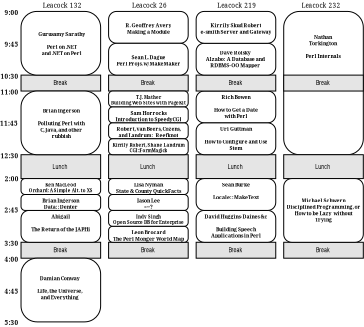 <?xml version="1.0"?>
<diagram xmlns:dia="http://www.lysator.liu.se/~alla/dia/">
  <diagramdata>
    <attribute name="background">
      <color val="#ffffff"/>
    </attribute>
    <attribute name="paper">
      <composite type="paper">
        <attribute name="name">
          <string>#Letter#</string>
        </attribute>
        <attribute name="tmargin">
          <real val="2.54"/>
        </attribute>
        <attribute name="bmargin">
          <real val="2.54"/>
        </attribute>
        <attribute name="lmargin">
          <real val="2.54"/>
        </attribute>
        <attribute name="rmargin">
          <real val="2.54"/>
        </attribute>
        <attribute name="is_portrait">
          <boolean val="true"/>
        </attribute>
        <attribute name="scaling">
          <real val="0.398"/>
        </attribute>
        <attribute name="fitto">
          <boolean val="false"/>
        </attribute>
      </composite>
    </attribute>
    <attribute name="grid">
      <composite type="grid">
        <attribute name="width_x">
          <real val="1"/>
        </attribute>
        <attribute name="width_y">
          <real val="1"/>
        </attribute>
        <attribute name="visible_x">
          <int val="1"/>
        </attribute>
        <attribute name="visible_y">
          <int val="1"/>
        </attribute>
      </composite>
    </attribute>
    <attribute name="guides">
      <composite type="guides">
        <attribute name="hguides"/>
        <attribute name="vguides"/>
      </composite>
    </attribute>
  </diagramdata>
  <layer name="Background" visible="true">
    <object type="Standard - Box" version="0" id="O0">
      <attribute name="obj_pos">
        <point val="36,3"/>
      </attribute>
      <attribute name="obj_bb">
        <rectangle val="35.95,2.95;46.05,21.05"/>
      </attribute>
      <attribute name="elem_corner">
        <point val="36,3"/>
      </attribute>
      <attribute name="elem_width">
        <real val="10"/>
      </attribute>
      <attribute name="elem_height">
        <real val="18"/>
      </attribute>
      <attribute name="show_background">
        <boolean val="true"/>
      </attribute>
      <attribute name="corner_radius">
        <real val="2"/>
      </attribute>
    </object>
    <object type="Standard - Text" version="0" id="O1">
      <attribute name="obj_pos">
        <point val="8.05,2.55"/>
      </attribute>
      <attribute name="obj_bb">
        <rectangle val="5.154,1.656;10.946,2.656"/>
      </attribute>
      <attribute name="text">
        <composite type="text">
          <attribute name="string">
            <string>#Leacock 132#</string>
          </attribute>
          <attribute name="font">
            <font name="Times-Roman"/>
          </attribute>
          <attribute name="height">
            <real val="1"/>
          </attribute>
          <attribute name="pos">
            <point val="8.05,2.55"/>
          </attribute>
          <attribute name="color">
            <color val="#000000"/>
          </attribute>
          <attribute name="alignment">
            <enum val="1"/>
          </attribute>
        </composite>
      </attribute>
    </object>
    <object type="Standard - Text" version="0" id="O2">
      <attribute name="obj_pos">
        <point val="19.15,2.55"/>
      </attribute>
      <attribute name="obj_bb">
        <rectangle val="16.506,1.656;21.794,2.656"/>
      </attribute>
      <attribute name="text">
        <composite type="text">
          <attribute name="string">
            <string>#Leacock 26#</string>
          </attribute>
          <attribute name="font">
            <font name="Times-Roman"/>
          </attribute>
          <attribute name="height">
            <real val="1"/>
          </attribute>
          <attribute name="pos">
            <point val="19.15,2.55"/>
          </attribute>
          <attribute name="color">
            <color val="#000000"/>
          </attribute>
          <attribute name="alignment">
            <enum val="1"/>
          </attribute>
        </composite>
      </attribute>
    </object>
    <object type="Standard - Text" version="0" id="O3">
      <attribute name="obj_pos">
        <point val="30.1,2.55"/>
      </attribute>
      <attribute name="obj_bb">
        <rectangle val="27.204,1.656;32.996,2.656"/>
      </attribute>
      <attribute name="text">
        <composite type="text">
          <attribute name="string">
            <string>#Leacock 219#</string>
          </attribute>
          <attribute name="font">
            <font name="Times-Roman"/>
          </attribute>
          <attribute name="height">
            <real val="1"/>
          </attribute>
          <attribute name="pos">
            <point val="30.1,2.55"/>
          </attribute>
          <attribute name="color">
            <color val="#000000"/>
          </attribute>
          <attribute name="alignment">
            <enum val="1"/>
          </attribute>
        </composite>
      </attribute>
    </object>
    <object type="Standard - Text" version="0" id="O4">
      <attribute name="obj_pos">
        <point val="40.691,2.547"/>
      </attribute>
      <attribute name="obj_bb">
        <rectangle val="37.795,1.653;43.587,2.653"/>
      </attribute>
      <attribute name="text">
        <composite type="text">
          <attribute name="string">
            <string>#Leacock 232#</string>
          </attribute>
          <attribute name="font">
            <font name="Times-Roman"/>
          </attribute>
          <attribute name="height">
            <real val="1"/>
          </attribute>
          <attribute name="pos">
            <point val="40.691,2.547"/>
          </attribute>
          <attribute name="color">
            <color val="#000000"/>
          </attribute>
          <attribute name="alignment">
            <enum val="1"/>
          </attribute>
        </composite>
      </attribute>
    </object>
    <object type="Standard - Box" version="0" id="O5">
      <attribute name="obj_pos">
        <point val="3,32"/>
      </attribute>
      <attribute name="obj_bb">
        <rectangle val="2.95,31.95;13.05,34.05"/>
      </attribute>
      <attribute name="elem_corner">
        <point val="3,32"/>
      </attribute>
      <attribute name="elem_width">
        <real val="10"/>
      </attribute>
      <attribute name="elem_height">
        <real val="2"/>
      </attribute>
      <attribute name="inner_color">
        <color val="#e3e3e3"/>
      </attribute>
      <attribute name="show_background">
        <boolean val="true"/>
      </attribute>
    </object>
    <object type="Standard - Box" version="0" id="O6">
      <attribute name="obj_pos">
        <point val="3,21"/>
      </attribute>
      <attribute name="obj_bb">
        <rectangle val="2.95,20.95;13.05,24.05"/>
      </attribute>
      <attribute name="elem_corner">
        <point val="3,21"/>
      </attribute>
      <attribute name="elem_width">
        <real val="10"/>
      </attribute>
      <attribute name="elem_height">
        <real val="3"/>
      </attribute>
      <attribute name="inner_color">
        <color val="#e5e5e5"/>
      </attribute>
      <attribute name="show_background">
        <boolean val="true"/>
      </attribute>
    </object>
    <object type="Standard - Box" version="0" id="O7">
      <attribute name="obj_pos">
        <point val="3,11"/>
      </attribute>
      <attribute name="obj_bb">
        <rectangle val="2.95,10.95;13.05,13.05"/>
      </attribute>
      <attribute name="elem_corner">
        <point val="3,11"/>
      </attribute>
      <attribute name="elem_width">
        <real val="10"/>
      </attribute>
      <attribute name="elem_height">
        <real val="2"/>
      </attribute>
      <attribute name="inner_color">
        <color val="#e5e5e5"/>
      </attribute>
      <attribute name="show_background">
        <boolean val="true"/>
      </attribute>
    </object>
    <object type="Standard - Text" version="0" id="O8">
      <attribute name="obj_pos">
        <point val="7.95,12.25"/>
      </attribute>
      <attribute name="obj_bb">
        <rectangle val="6.361,11.35;9.539,12.35"/>
      </attribute>
      <attribute name="text">
        <composite type="text">
          <attribute name="string">
            <string>#Break#</string>
          </attribute>
          <attribute name="font">
            <font name="Helvetica-Narrow"/>
          </attribute>
          <attribute name="height">
            <real val="1"/>
          </attribute>
          <attribute name="pos">
            <point val="7.95,12.25"/>
          </attribute>
          <attribute name="color">
            <color val="#000000"/>
          </attribute>
          <attribute name="alignment">
            <enum val="1"/>
          </attribute>
        </composite>
      </attribute>
    </object>
    <object type="Standard - Text" version="0" id="O9">
      <attribute name="obj_pos">
        <point val="7.95,33.265"/>
      </attribute>
      <attribute name="obj_bb">
        <rectangle val="6.361,32.365;9.539,33.365"/>
      </attribute>
      <attribute name="text">
        <composite type="text">
          <attribute name="string">
            <string>#Break#</string>
          </attribute>
          <attribute name="font">
            <font name="Helvetica-Narrow"/>
          </attribute>
          <attribute name="height">
            <real val="1"/>
          </attribute>
          <attribute name="pos">
            <point val="7.95,33.265"/>
          </attribute>
          <attribute name="color">
            <color val="#000000"/>
          </attribute>
          <attribute name="alignment">
            <enum val="1"/>
          </attribute>
        </composite>
      </attribute>
    </object>
    <object type="Standard - Text" version="0" id="O10">
      <attribute name="obj_pos">
        <point val="7.905,22.8"/>
      </attribute>
      <attribute name="obj_bb">
        <rectangle val="6.269,21.9;9.541,22.9"/>
      </attribute>
      <attribute name="text">
        <composite type="text">
          <attribute name="string">
            <string>#Lunch#</string>
          </attribute>
          <attribute name="font">
            <font name="Helvetica-Narrow"/>
          </attribute>
          <attribute name="height">
            <real val="1"/>
          </attribute>
          <attribute name="pos">
            <point val="7.905,22.8"/>
          </attribute>
          <attribute name="color">
            <color val="#000000"/>
          </attribute>
          <attribute name="alignment">
            <enum val="1"/>
          </attribute>
        </composite>
      </attribute>
    </object>
    <object type="Standard - Box" version="0" id="O11">
      <attribute name="obj_pos">
        <point val="3,3"/>
      </attribute>
      <attribute name="obj_bb">
        <rectangle val="2.95,2.95;13.05,11.05"/>
      </attribute>
      <attribute name="elem_corner">
        <point val="3,3"/>
      </attribute>
      <attribute name="elem_width">
        <real val="10"/>
      </attribute>
      <attribute name="elem_height">
        <real val="8"/>
      </attribute>
      <attribute name="show_background">
        <boolean val="true"/>
      </attribute>
      <attribute name="corner_radius">
        <real val="2"/>
      </attribute>
    </object>
    <object type="Standard - Box" version="0" id="O12">
      <attribute name="obj_pos">
        <point val="3,34"/>
      </attribute>
      <attribute name="obj_bb">
        <rectangle val="2.95,33.95;13.05,42.05"/>
      </attribute>
      <attribute name="elem_corner">
        <point val="3,34"/>
      </attribute>
      <attribute name="elem_width">
        <real val="10"/>
      </attribute>
      <attribute name="elem_height">
        <real val="8"/>
      </attribute>
      <attribute name="show_background">
        <boolean val="true"/>
      </attribute>
      <attribute name="corner_radius">
        <real val="2"/>
      </attribute>
    </object>
    <object type="Standard - Box" version="0" id="O13">
      <attribute name="obj_pos">
        <point val="3,28"/>
      </attribute>
      <attribute name="obj_bb">
        <rectangle val="2.95,27.95;13.05,32.05"/>
      </attribute>
      <attribute name="elem_corner">
        <point val="3,28"/>
      </attribute>
      <attribute name="elem_width">
        <real val="10"/>
      </attribute>
      <attribute name="elem_height">
        <real val="4"/>
      </attribute>
      <attribute name="show_background">
        <boolean val="true"/>
      </attribute>
      <attribute name="corner_radius">
        <real val="1"/>
      </attribute>
    </object>
    <object type="Standard - Text" version="0" id="O14">
      <attribute name="obj_pos">
        <point val="1.8,3.45"/>
      </attribute>
      <attribute name="obj_bb">
        <rectangle val="0.621,2.556;2.979,3.556"/>
      </attribute>
      <attribute name="text">
        <composite type="text">
          <attribute name="string">
            <string>#9:00#</string>
          </attribute>
          <attribute name="font">
            <font name="Times-Bold"/>
          </attribute>
          <attribute name="height">
            <real val="1"/>
          </attribute>
          <attribute name="pos">
            <point val="1.8,3.45"/>
          </attribute>
          <attribute name="color">
            <color val="#000000"/>
          </attribute>
          <attribute name="alignment">
            <enum val="1"/>
          </attribute>
        </composite>
      </attribute>
    </object>
    <object type="Standard - Text" version="0" id="O15">
      <attribute name="obj_pos">
        <point val="1.558,13.441"/>
      </attribute>
      <attribute name="obj_bb">
        <rectangle val="0.126,12.547;2.989,13.547"/>
      </attribute>
      <attribute name="text">
        <composite type="text">
          <attribute name="string">
            <string>#11:00#</string>
          </attribute>
          <attribute name="font">
            <font name="Times-Bold"/>
          </attribute>
          <attribute name="height">
            <real val="1"/>
          </attribute>
          <attribute name="pos">
            <point val="1.558,13.441"/>
          </attribute>
          <attribute name="color">
            <color val="#000000"/>
          </attribute>
          <attribute name="alignment">
            <enum val="1"/>
          </attribute>
        </composite>
      </attribute>
    </object>
    <object type="Standard - Text" version="0" id="O16">
      <attribute name="obj_pos">
        <point val="1.558,21.441"/>
      </attribute>
      <attribute name="obj_bb">
        <rectangle val="0.126,20.547;2.989,21.547"/>
      </attribute>
      <attribute name="text">
        <composite type="text">
          <attribute name="string">
            <string>#12:30#</string>
          </attribute>
          <attribute name="font">
            <font name="Times-Bold"/>
          </attribute>
          <attribute name="height">
            <real val="1"/>
          </attribute>
          <attribute name="pos">
            <point val="1.558,21.441"/>
          </attribute>
          <attribute name="color">
            <color val="#000000"/>
          </attribute>
          <attribute name="alignment">
            <enum val="1"/>
          </attribute>
        </composite>
      </attribute>
    </object>
    <object type="Standard - Text" version="0" id="O17">
      <attribute name="obj_pos">
        <point val="1.828,24.332"/>
      </attribute>
      <attribute name="obj_bb">
        <rectangle val="0.649,23.438;3.007,24.438"/>
      </attribute>
      <attribute name="text">
        <composite type="text">
          <attribute name="string">
            <string>#2:00#</string>
          </attribute>
          <attribute name="font">
            <font name="Times-Bold"/>
          </attribute>
          <attribute name="height">
            <real val="1"/>
          </attribute>
          <attribute name="pos">
            <point val="1.828,24.332"/>
          </attribute>
          <attribute name="color">
            <color val="#000000"/>
          </attribute>
          <attribute name="alignment">
            <enum val="1"/>
          </attribute>
        </composite>
      </attribute>
    </object>
    <object type="Standard - Text" version="0" id="O18">
      <attribute name="obj_pos">
        <point val="1.8,34.441"/>
      </attribute>
      <attribute name="obj_bb">
        <rectangle val="0.621,33.547;2.979,34.547"/>
      </attribute>
      <attribute name="text">
        <composite type="text">
          <attribute name="string">
            <string>#4:00#</string>
          </attribute>
          <attribute name="font">
            <font name="Times-Bold"/>
          </attribute>
          <attribute name="height">
            <real val="1"/>
          </attribute>
          <attribute name="pos">
            <point val="1.8,34.441"/>
          </attribute>
          <attribute name="color">
            <color val="#000000"/>
          </attribute>
          <attribute name="alignment">
            <enum val="1"/>
          </attribute>
        </composite>
      </attribute>
    </object>
    <object type="Standard - Text" version="0" id="O19">
      <attribute name="obj_pos">
        <point val="1.8,32.441"/>
      </attribute>
      <attribute name="obj_bb">
        <rectangle val="0.621,31.547;2.979,32.547"/>
      </attribute>
      <attribute name="text">
        <composite type="text">
          <attribute name="string">
            <string>#3:30#</string>
          </attribute>
          <attribute name="font">
            <font name="Times-Bold"/>
          </attribute>
          <attribute name="height">
            <real val="1"/>
          </attribute>
          <attribute name="pos">
            <point val="1.8,32.441"/>
          </attribute>
          <attribute name="color">
            <color val="#000000"/>
          </attribute>
          <attribute name="alignment">
            <enum val="1"/>
          </attribute>
        </composite>
      </attribute>
    </object>
    <object type="Standard - Text" version="0" id="O20">
      <attribute name="obj_pos">
        <point val="1.8,42.391"/>
      </attribute>
      <attribute name="obj_bb">
        <rectangle val="0.621,41.497;2.979,42.497"/>
      </attribute>
      <attribute name="text">
        <composite type="text">
          <attribute name="string">
            <string>#5:30#</string>
          </attribute>
          <attribute name="font">
            <font name="Times-Bold"/>
          </attribute>
          <attribute name="height">
            <real val="1"/>
          </attribute>
          <attribute name="pos">
            <point val="1.8,42.391"/>
          </attribute>
          <attribute name="color">
            <color val="#000000"/>
          </attribute>
          <attribute name="alignment">
            <enum val="1"/>
          </attribute>
        </composite>
      </attribute>
    </object>
    <object type="Standard - Text" version="0" id="O21">
      <attribute name="obj_pos">
        <point val="1.558,11.441"/>
      </attribute>
      <attribute name="obj_bb">
        <rectangle val="0.126,10.547;2.989,11.547"/>
      </attribute>
      <attribute name="text">
        <composite type="text">
          <attribute name="string">
            <string>#10:30#</string>
          </attribute>
          <attribute name="font">
            <font name="Times-Bold"/>
          </attribute>
          <attribute name="height">
            <real val="1"/>
          </attribute>
          <attribute name="pos">
            <point val="1.558,11.441"/>
          </attribute>
          <attribute name="color">
            <color val="#000000"/>
          </attribute>
          <attribute name="alignment">
            <enum val="1"/>
          </attribute>
        </composite>
      </attribute>
    </object>
    <object type="Standard - Text" version="0" id="O22">
      <attribute name="obj_pos">
        <point val="1.8,7.421"/>
      </attribute>
      <attribute name="obj_bb">
        <rectangle val="0.621,6.526;2.979,7.526"/>
      </attribute>
      <attribute name="text">
        <composite type="text">
          <attribute name="string">
            <string>#9:45#</string>
          </attribute>
          <attribute name="font">
            <font name="Times-Bold"/>
          </attribute>
          <attribute name="height">
            <real val="1"/>
          </attribute>
          <attribute name="pos">
            <point val="1.8,7.421"/>
          </attribute>
          <attribute name="color">
            <color val="#000000"/>
          </attribute>
          <attribute name="alignment">
            <enum val="1"/>
          </attribute>
        </composite>
      </attribute>
    </object>
    <object type="Standard - Text" version="0" id="O23">
      <attribute name="obj_pos">
        <point val="1.8,28.271"/>
      </attribute>
      <attribute name="obj_bb">
        <rectangle val="0.621,27.377;2.979,28.377"/>
      </attribute>
      <attribute name="text">
        <composite type="text">
          <attribute name="string">
            <string>#2:45#</string>
          </attribute>
          <attribute name="font">
            <font name="Times-Bold"/>
          </attribute>
          <attribute name="height">
            <real val="1"/>
          </attribute>
          <attribute name="pos">
            <point val="1.8,28.271"/>
          </attribute>
          <attribute name="color">
            <color val="#000000"/>
          </attribute>
          <attribute name="alignment">
            <enum val="1"/>
          </attribute>
        </composite>
      </attribute>
    </object>
    <object type="Standard - Text" version="0" id="O24">
      <attribute name="obj_pos">
        <point val="1.8,38.471"/>
      </attribute>
      <attribute name="obj_bb">
        <rectangle val="0.621,37.577;2.979,38.577"/>
      </attribute>
      <attribute name="text">
        <composite type="text">
          <attribute name="string">
            <string>#4:45#</string>
          </attribute>
          <attribute name="font">
            <font name="Times-Bold"/>
          </attribute>
          <attribute name="height">
            <real val="1"/>
          </attribute>
          <attribute name="pos">
            <point val="1.8,38.471"/>
          </attribute>
          <attribute name="color">
            <color val="#000000"/>
          </attribute>
          <attribute name="alignment">
            <enum val="1"/>
          </attribute>
        </composite>
      </attribute>
    </object>
    <object type="Standard - Box" version="0" id="O25">
      <attribute name="obj_pos">
        <point val="14,32"/>
      </attribute>
      <attribute name="obj_bb">
        <rectangle val="13.95,31.95;24.05,34.05"/>
      </attribute>
      <attribute name="elem_corner">
        <point val="14,32"/>
      </attribute>
      <attribute name="elem_width">
        <real val="10"/>
      </attribute>
      <attribute name="elem_height">
        <real val="2"/>
      </attribute>
      <attribute name="inner_color">
        <color val="#e3e3e3"/>
      </attribute>
      <attribute name="show_background">
        <boolean val="true"/>
      </attribute>
    </object>
    <object type="Standard - Box" version="0" id="O26">
      <attribute name="obj_pos">
        <point val="14,21"/>
      </attribute>
      <attribute name="obj_bb">
        <rectangle val="13.95,20.95;24.05,24.05"/>
      </attribute>
      <attribute name="elem_corner">
        <point val="14,21"/>
      </attribute>
      <attribute name="elem_width">
        <real val="10"/>
      </attribute>
      <attribute name="elem_height">
        <real val="3"/>
      </attribute>
      <attribute name="inner_color">
        <color val="#e5e5e5"/>
      </attribute>
      <attribute name="show_background">
        <boolean val="true"/>
      </attribute>
    </object>
    <object type="Standard - Box" version="0" id="O27">
      <attribute name="obj_pos">
        <point val="14,11"/>
      </attribute>
      <attribute name="obj_bb">
        <rectangle val="13.95,10.95;24.05,13.05"/>
      </attribute>
      <attribute name="elem_corner">
        <point val="14,11"/>
      </attribute>
      <attribute name="elem_width">
        <real val="10"/>
      </attribute>
      <attribute name="elem_height">
        <real val="2"/>
      </attribute>
      <attribute name="inner_color">
        <color val="#e5e5e5"/>
      </attribute>
      <attribute name="show_background">
        <boolean val="true"/>
      </attribute>
    </object>
    <object type="Standard - Text" version="0" id="O28">
      <attribute name="obj_pos">
        <point val="18.95,12.25"/>
      </attribute>
      <attribute name="obj_bb">
        <rectangle val="17.361,11.35;20.539,12.35"/>
      </attribute>
      <attribute name="text">
        <composite type="text">
          <attribute name="string">
            <string>#Break#</string>
          </attribute>
          <attribute name="font">
            <font name="Helvetica-Narrow"/>
          </attribute>
          <attribute name="height">
            <real val="1"/>
          </attribute>
          <attribute name="pos">
            <point val="18.95,12.25"/>
          </attribute>
          <attribute name="color">
            <color val="#000000"/>
          </attribute>
          <attribute name="alignment">
            <enum val="1"/>
          </attribute>
        </composite>
      </attribute>
    </object>
    <object type="Standard - Text" version="0" id="O29">
      <attribute name="obj_pos">
        <point val="18.95,33.265"/>
      </attribute>
      <attribute name="obj_bb">
        <rectangle val="17.361,32.365;20.539,33.365"/>
      </attribute>
      <attribute name="text">
        <composite type="text">
          <attribute name="string">
            <string>#Break#</string>
          </attribute>
          <attribute name="font">
            <font name="Helvetica-Narrow"/>
          </attribute>
          <attribute name="height">
            <real val="1"/>
          </attribute>
          <attribute name="pos">
            <point val="18.95,33.265"/>
          </attribute>
          <attribute name="color">
            <color val="#000000"/>
          </attribute>
          <attribute name="alignment">
            <enum val="1"/>
          </attribute>
        </composite>
      </attribute>
    </object>
    <object type="Standard - Text" version="0" id="O30">
      <attribute name="obj_pos">
        <point val="18.905,22.8"/>
      </attribute>
      <attribute name="obj_bb">
        <rectangle val="17.269,21.9;20.541,22.9"/>
      </attribute>
      <attribute name="text">
        <composite type="text">
          <attribute name="string">
            <string>#Lunch#</string>
          </attribute>
          <attribute name="font">
            <font name="Helvetica-Narrow"/>
          </attribute>
          <attribute name="height">
            <real val="1"/>
          </attribute>
          <attribute name="pos">
            <point val="18.905,22.8"/>
          </attribute>
          <attribute name="color">
            <color val="#000000"/>
          </attribute>
          <attribute name="alignment">
            <enum val="1"/>
          </attribute>
        </composite>
      </attribute>
    </object>
    <object type="Standard - Box" version="0" id="O31">
      <attribute name="obj_pos">
        <point val="25,13"/>
      </attribute>
      <attribute name="obj_bb">
        <rectangle val="24.95,12.95;35.05,17.05"/>
      </attribute>
      <attribute name="elem_corner">
        <point val="25,13"/>
      </attribute>
      <attribute name="elem_width">
        <real val="10"/>
      </attribute>
      <attribute name="elem_height">
        <real val="4"/>
      </attribute>
      <attribute name="show_background">
        <boolean val="true"/>
      </attribute>
      <attribute name="corner_radius">
        <real val="1"/>
      </attribute>
    </object>
    <object type="Standard - Box" version="0" id="O32">
      <attribute name="obj_pos">
        <point val="25,32"/>
      </attribute>
      <attribute name="obj_bb">
        <rectangle val="24.95,31.95;35.05,34.05"/>
      </attribute>
      <attribute name="elem_corner">
        <point val="25,32"/>
      </attribute>
      <attribute name="elem_width">
        <real val="10"/>
      </attribute>
      <attribute name="elem_height">
        <real val="2"/>
      </attribute>
      <attribute name="inner_color">
        <color val="#e3e3e3"/>
      </attribute>
      <attribute name="show_background">
        <boolean val="true"/>
      </attribute>
    </object>
    <object type="Standard - Box" version="0" id="O33">
      <attribute name="obj_pos">
        <point val="25,21"/>
      </attribute>
      <attribute name="obj_bb">
        <rectangle val="24.95,20.95;35.05,24.05"/>
      </attribute>
      <attribute name="elem_corner">
        <point val="25,21"/>
      </attribute>
      <attribute name="elem_width">
        <real val="10"/>
      </attribute>
      <attribute name="elem_height">
        <real val="3"/>
      </attribute>
      <attribute name="inner_color">
        <color val="#e5e5e5"/>
      </attribute>
      <attribute name="show_background">
        <boolean val="true"/>
      </attribute>
    </object>
    <object type="Standard - Box" version="0" id="O34">
      <attribute name="obj_pos">
        <point val="25,11"/>
      </attribute>
      <attribute name="obj_bb">
        <rectangle val="24.95,10.95;35.05,13.05"/>
      </attribute>
      <attribute name="elem_corner">
        <point val="25,11"/>
      </attribute>
      <attribute name="elem_width">
        <real val="10"/>
      </attribute>
      <attribute name="elem_height">
        <real val="2"/>
      </attribute>
      <attribute name="inner_color">
        <color val="#e5e5e5"/>
      </attribute>
      <attribute name="show_background">
        <boolean val="true"/>
      </attribute>
    </object>
    <object type="Standard - Text" version="0" id="O35">
      <attribute name="obj_pos">
        <point val="29.95,12.25"/>
      </attribute>
      <attribute name="obj_bb">
        <rectangle val="28.361,11.35;31.539,12.35"/>
      </attribute>
      <attribute name="text">
        <composite type="text">
          <attribute name="string">
            <string>#Break#</string>
          </attribute>
          <attribute name="font">
            <font name="Helvetica-Narrow"/>
          </attribute>
          <attribute name="height">
            <real val="1"/>
          </attribute>
          <attribute name="pos">
            <point val="29.95,12.25"/>
          </attribute>
          <attribute name="color">
            <color val="#000000"/>
          </attribute>
          <attribute name="alignment">
            <enum val="1"/>
          </attribute>
        </composite>
      </attribute>
    </object>
    <object type="Standard - Text" version="0" id="O36">
      <attribute name="obj_pos">
        <point val="29.95,33.265"/>
      </attribute>
      <attribute name="obj_bb">
        <rectangle val="28.361,32.365;31.539,33.365"/>
      </attribute>
      <attribute name="text">
        <composite type="text">
          <attribute name="string">
            <string>#Break#</string>
          </attribute>
          <attribute name="font">
            <font name="Helvetica-Narrow"/>
          </attribute>
          <attribute name="height">
            <real val="1"/>
          </attribute>
          <attribute name="pos">
            <point val="29.95,33.265"/>
          </attribute>
          <attribute name="color">
            <color val="#000000"/>
          </attribute>
          <attribute name="alignment">
            <enum val="1"/>
          </attribute>
        </composite>
      </attribute>
    </object>
    <object type="Standard - Text" version="0" id="O37">
      <attribute name="obj_pos">
        <point val="29.905,22.8"/>
      </attribute>
      <attribute name="obj_bb">
        <rectangle val="28.269,21.9;31.541,22.9"/>
      </attribute>
      <attribute name="text">
        <composite type="text">
          <attribute name="string">
            <string>#Lunch#</string>
          </attribute>
          <attribute name="font">
            <font name="Helvetica-Narrow"/>
          </attribute>
          <attribute name="height">
            <real val="1"/>
          </attribute>
          <attribute name="pos">
            <point val="29.905,22.8"/>
          </attribute>
          <attribute name="color">
            <color val="#000000"/>
          </attribute>
          <attribute name="alignment">
            <enum val="1"/>
          </attribute>
        </composite>
      </attribute>
    </object>
    <object type="Standard - Box" version="0" id="O38">
      <attribute name="obj_pos">
        <point val="36,32"/>
      </attribute>
      <attribute name="obj_bb">
        <rectangle val="35.95,31.95;46.05,34.05"/>
      </attribute>
      <attribute name="elem_corner">
        <point val="36,32"/>
      </attribute>
      <attribute name="elem_width">
        <real val="10"/>
      </attribute>
      <attribute name="elem_height">
        <real val="2"/>
      </attribute>
      <attribute name="inner_color">
        <color val="#e3e3e3"/>
      </attribute>
      <attribute name="show_background">
        <boolean val="true"/>
      </attribute>
    </object>
    <object type="Standard - Box" version="0" id="O39">
      <attribute name="obj_pos">
        <point val="36,21"/>
      </attribute>
      <attribute name="obj_bb">
        <rectangle val="35.95,20.95;46.05,24.05"/>
      </attribute>
      <attribute name="elem_corner">
        <point val="36,21"/>
      </attribute>
      <attribute name="elem_width">
        <real val="10"/>
      </attribute>
      <attribute name="elem_height">
        <real val="3"/>
      </attribute>
      <attribute name="inner_color">
        <color val="#e5e5e5"/>
      </attribute>
      <attribute name="show_background">
        <boolean val="true"/>
      </attribute>
    </object>
    <object type="Standard - Box" version="0" id="O40">
      <attribute name="obj_pos">
        <point val="36,11"/>
      </attribute>
      <attribute name="obj_bb">
        <rectangle val="35.95,10.95;46.05,13.05"/>
      </attribute>
      <attribute name="elem_corner">
        <point val="36,11"/>
      </attribute>
      <attribute name="elem_width">
        <real val="10"/>
      </attribute>
      <attribute name="elem_height">
        <real val="2"/>
      </attribute>
      <attribute name="inner_color">
        <color val="#e5e5e5"/>
      </attribute>
      <attribute name="show_background">
        <boolean val="true"/>
      </attribute>
    </object>
    <object type="Standard - Text" version="0" id="O41">
      <attribute name="obj_pos">
        <point val="40.95,12.25"/>
      </attribute>
      <attribute name="obj_bb">
        <rectangle val="39.361,11.35;42.539,12.35"/>
      </attribute>
      <attribute name="text">
        <composite type="text">
          <attribute name="string">
            <string>#Break#</string>
          </attribute>
          <attribute name="font">
            <font name="Helvetica-Narrow"/>
          </attribute>
          <attribute name="height">
            <real val="1"/>
          </attribute>
          <attribute name="pos">
            <point val="40.95,12.25"/>
          </attribute>
          <attribute name="color">
            <color val="#000000"/>
          </attribute>
          <attribute name="alignment">
            <enum val="1"/>
          </attribute>
        </composite>
      </attribute>
    </object>
    <object type="Standard - Text" version="0" id="O42">
      <attribute name="obj_pos">
        <point val="40.95,33.265"/>
      </attribute>
      <attribute name="obj_bb">
        <rectangle val="39.361,32.365;42.539,33.365"/>
      </attribute>
      <attribute name="text">
        <composite type="text">
          <attribute name="string">
            <string>#Break#</string>
          </attribute>
          <attribute name="font">
            <font name="Helvetica-Narrow"/>
          </attribute>
          <attribute name="height">
            <real val="1"/>
          </attribute>
          <attribute name="pos">
            <point val="40.95,33.265"/>
          </attribute>
          <attribute name="color">
            <color val="#000000"/>
          </attribute>
          <attribute name="alignment">
            <enum val="1"/>
          </attribute>
        </composite>
      </attribute>
    </object>
    <object type="Standard - Text" version="0" id="O43">
      <attribute name="obj_pos">
        <point val="40.905,22.8"/>
      </attribute>
      <attribute name="obj_bb">
        <rectangle val="39.269,21.9;42.541,22.9"/>
      </attribute>
      <attribute name="text">
        <composite type="text">
          <attribute name="string">
            <string>#Lunch#</string>
          </attribute>
          <attribute name="font">
            <font name="Helvetica-Narrow"/>
          </attribute>
          <attribute name="height">
            <real val="1"/>
          </attribute>
          <attribute name="pos">
            <point val="40.905,22.8"/>
          </attribute>
          <attribute name="color">
            <color val="#000000"/>
          </attribute>
          <attribute name="alignment">
            <enum val="1"/>
          </attribute>
        </composite>
      </attribute>
    </object>
    <object type="Standard - Text" version="0" id="O44">
      <attribute name="obj_pos">
        <point val="7.851,36.756"/>
      </attribute>
      <attribute name="obj_bb">
        <rectangle val="4.337,36.021;11.364,39.221"/>
      </attribute>
      <attribute name="text">
        <composite type="text">
          <attribute name="string">
            <string>#Damian Conway

Life, the Universe,
and Everything#</string>
          </attribute>
          <attribute name="font">
            <font name="Times-Bold"/>
          </attribute>
          <attribute name="height">
            <real val="0.8"/>
          </attribute>
          <attribute name="pos">
            <point val="7.851,36.756"/>
          </attribute>
          <attribute name="color">
            <color val="#000000"/>
          </attribute>
          <attribute name="alignment">
            <enum val="1"/>
          </attribute>
        </composite>
      </attribute>
    </object>
    <object type="Standard - Text" version="0" id="O45">
      <attribute name="obj_pos">
        <point val="8.113,6.098"/>
      </attribute>
      <attribute name="obj_bb">
        <rectangle val="4.486,5.363;11.74,8.563"/>
      </attribute>
      <attribute name="text">
        <composite type="text">
          <attribute name="string">
            <string>#Gurusamy Sarathy

Perl on .NET
and .NET on Perl#</string>
          </attribute>
          <attribute name="font">
            <font name="Times-Bold"/>
          </attribute>
          <attribute name="height">
            <real val="0.8"/>
          </attribute>
          <attribute name="pos">
            <point val="8.113,6.098"/>
          </attribute>
          <attribute name="color">
            <color val="#000000"/>
          </attribute>
          <attribute name="alignment">
            <enum val="1"/>
          </attribute>
        </composite>
      </attribute>
    </object>
    <object type="Standard - Text" version="0" id="O46">
      <attribute name="obj_pos">
        <point val="8,29"/>
      </attribute>
      <attribute name="obj_bb">
        <rectangle val="3.29,28.265;12.71,30.665"/>
      </attribute>
      <attribute name="text">
        <composite type="text">
          <attribute name="string">
            <string>#Abigail

The Return of the JAPHi#</string>
          </attribute>
          <attribute name="font">
            <font name="Times-Bold"/>
          </attribute>
          <attribute name="height">
            <real val="0.8"/>
          </attribute>
          <attribute name="pos">
            <point val="8,29"/>
          </attribute>
          <attribute name="color">
            <color val="#000000"/>
          </attribute>
          <attribute name="alignment">
            <enum val="1"/>
          </attribute>
        </composite>
      </attribute>
    </object>
    <object type="Standard - Box" version="0" id="O47">
      <attribute name="obj_pos">
        <point val="36,24"/>
      </attribute>
      <attribute name="obj_bb">
        <rectangle val="35.95,23.95;46.05,32.05"/>
      </attribute>
      <attribute name="elem_corner">
        <point val="36,24"/>
      </attribute>
      <attribute name="elem_width">
        <real val="10"/>
      </attribute>
      <attribute name="elem_height">
        <real val="8"/>
      </attribute>
      <attribute name="show_background">
        <boolean val="true"/>
      </attribute>
      <attribute name="corner_radius">
        <real val="1"/>
      </attribute>
    </object>
    <object type="Standard - Text" version="0" id="O48">
      <attribute name="obj_pos">
        <point val="41,27"/>
      </attribute>
      <attribute name="obj_bb">
        <rectangle val="35.597,26.265;46.403,29.465"/>
      </attribute>
      <attribute name="text">
        <composite type="text">
          <attribute name="string">
            <string>#Michael Schwern
Disciplined Programming, or
How to be Lazy  without
Trying#</string>
          </attribute>
          <attribute name="font">
            <font name="Times-Bold"/>
          </attribute>
          <attribute name="height">
            <real val="0.8"/>
          </attribute>
          <attribute name="pos">
            <point val="41,27"/>
          </attribute>
          <attribute name="color">
            <color val="#000000"/>
          </attribute>
          <attribute name="alignment">
            <enum val="1"/>
          </attribute>
        </composite>
      </attribute>
    </object>
    <object type="Standard - Text" version="0" id="O49">
      <attribute name="obj_pos">
        <point val="1.5,17.35"/>
      </attribute>
      <attribute name="obj_bb">
        <rectangle val="0.069,16.456;2.931,17.456"/>
      </attribute>
      <attribute name="text">
        <composite type="text">
          <attribute name="string">
            <string>#11:45#</string>
          </attribute>
          <attribute name="font">
            <font name="Times-Bold"/>
          </attribute>
          <attribute name="height">
            <real val="1"/>
          </attribute>
          <attribute name="pos">
            <point val="1.5,17.35"/>
          </attribute>
          <attribute name="color">
            <color val="#000000"/>
          </attribute>
          <attribute name="alignment">
            <enum val="1"/>
          </attribute>
        </composite>
      </attribute>
    </object>
    <object type="Standard - Text" version="0" id="O50">
      <attribute name="obj_pos">
        <point val="30,14"/>
      </attribute>
      <attribute name="obj_bb">
        <rectangle val="26.487,13.265;33.513,16.465"/>
      </attribute>
      <attribute name="text">
        <composite type="text">
          <attribute name="string">
            <string>#Rich Bowen

How to Get a Date
with Perl#</string>
          </attribute>
          <attribute name="font">
            <font name="Times-Bold"/>
          </attribute>
          <attribute name="height">
            <real val="0.8"/>
          </attribute>
          <attribute name="pos">
            <point val="30,14"/>
          </attribute>
          <attribute name="color">
            <color val="#000000"/>
          </attribute>
          <attribute name="alignment">
            <enum val="1"/>
          </attribute>
        </composite>
      </attribute>
    </object>
    <object type="Standard - Box" version="0" id="O51">
      <attribute name="obj_pos">
        <point val="3,13"/>
      </attribute>
      <attribute name="obj_bb">
        <rectangle val="2.95,12.95;13.05,21.05"/>
      </attribute>
      <attribute name="elem_corner">
        <point val="3,13"/>
      </attribute>
      <attribute name="elem_width">
        <real val="10"/>
      </attribute>
      <attribute name="elem_height">
        <real val="8"/>
      </attribute>
      <attribute name="show_background">
        <boolean val="true"/>
      </attribute>
      <attribute name="corner_radius">
        <real val="2"/>
      </attribute>
    </object>
    <object type="Standard - Text" version="0" id="O52">
      <attribute name="obj_pos">
        <point val="8.05,15.7"/>
      </attribute>
      <attribute name="obj_bb">
        <rectangle val="4.474,14.965;11.626,18.965"/>
      </attribute>
      <attribute name="text">
        <composite type="text">
          <attribute name="string">
            <string>#Brian Ingerson

Polluting Perl with
C, Java, and other
rubbish#</string>
          </attribute>
          <attribute name="font">
            <font name="Times-Bold"/>
          </attribute>
          <attribute name="height">
            <real val="0.8"/>
          </attribute>
          <attribute name="pos">
            <point val="8.05,15.7"/>
          </attribute>
          <attribute name="color">
            <color val="#000000"/>
          </attribute>
          <attribute name="alignment">
            <enum val="1"/>
          </attribute>
        </composite>
      </attribute>
    </object>
    <object type="Standard - Box" version="0" id="O53">
      <attribute name="obj_pos">
        <point val="25,28"/>
      </attribute>
      <attribute name="obj_bb">
        <rectangle val="24.95,27.95;35.05,32.05"/>
      </attribute>
      <attribute name="elem_corner">
        <point val="25,28"/>
      </attribute>
      <attribute name="elem_width">
        <real val="10"/>
      </attribute>
      <attribute name="elem_height">
        <real val="4"/>
      </attribute>
      <attribute name="show_background">
        <boolean val="true"/>
      </attribute>
      <attribute name="corner_radius">
        <real val="1"/>
      </attribute>
    </object>
    <object type="Standard - Text" version="0" id="O54">
      <attribute name="obj_pos">
        <point val="30,29"/>
      </attribute>
      <attribute name="obj_bb">
        <rectangle val="25.063,28.265;34.937,31.465"/>
      </attribute>
      <attribute name="text">
        <composite type="text">
          <attribute name="string">
            <string>#David Huggins-Daines &amp;c

Building Speech
Applications in Perl#</string>
          </attribute>
          <attribute name="font">
            <font name="Times-Bold"/>
          </attribute>
          <attribute name="height">
            <real val="0.8"/>
          </attribute>
          <attribute name="pos">
            <point val="30,29"/>
          </attribute>
          <attribute name="color">
            <color val="#000000"/>
          </attribute>
          <attribute name="alignment">
            <enum val="1"/>
          </attribute>
        </composite>
      </attribute>
    </object>
    <object type="Standard - Box" version="0" id="O55">
      <attribute name="obj_pos">
        <point val="25,24"/>
      </attribute>
      <attribute name="obj_bb">
        <rectangle val="24.95,23.95;35.05,28.05"/>
      </attribute>
      <attribute name="elem_corner">
        <point val="25,24"/>
      </attribute>
      <attribute name="elem_width">
        <real val="10"/>
      </attribute>
      <attribute name="elem_height">
        <real val="4"/>
      </attribute>
      <attribute name="show_background">
        <boolean val="true"/>
      </attribute>
      <attribute name="corner_radius">
        <real val="1"/>
      </attribute>
    </object>
    <object type="Standard - Text" version="0" id="O56">
      <attribute name="obj_pos">
        <point val="30,25"/>
      </attribute>
      <attribute name="obj_bb">
        <rectangle val="26.461,24.265;33.539,26.665"/>
      </attribute>
      <attribute name="text">
        <composite type="text">
          <attribute name="string">
            <string>#Sean Burke

Locale::MakeText#</string>
          </attribute>
          <attribute name="font">
            <font name="Times-Bold"/>
          </attribute>
          <attribute name="height">
            <real val="0.8"/>
          </attribute>
          <attribute name="pos">
            <point val="30,25"/>
          </attribute>
          <attribute name="color">
            <color val="#000000"/>
          </attribute>
          <attribute name="alignment">
            <enum val="1"/>
          </attribute>
        </composite>
      </attribute>
    </object>
    <object type="Standard - Box" version="0" id="O57">
      <attribute name="obj_pos">
        <point val="25,17"/>
      </attribute>
      <attribute name="obj_bb">
        <rectangle val="24.95,16.95;35.05,21.05"/>
      </attribute>
      <attribute name="elem_corner">
        <point val="25,17"/>
      </attribute>
      <attribute name="elem_width">
        <real val="10"/>
      </attribute>
      <attribute name="elem_height">
        <real val="4"/>
      </attribute>
      <attribute name="show_background">
        <boolean val="true"/>
      </attribute>
      <attribute name="corner_radius">
        <real val="1"/>
      </attribute>
    </object>
    <object type="Standard - Text" version="0" id="O58">
      <attribute name="obj_pos">
        <point val="30,18"/>
      </attribute>
      <attribute name="obj_bb">
        <rectangle val="25.05,17.265;34.95,20.465"/>
      </attribute>
      <attribute name="text">
        <composite type="text">
          <attribute name="string">
            <string>#Uri Guttman

How to Configure and Use
Stem#</string>
          </attribute>
          <attribute name="font">
            <font name="Times-Bold"/>
          </attribute>
          <attribute name="height">
            <real val="0.8"/>
          </attribute>
          <attribute name="pos">
            <point val="30,18"/>
          </attribute>
          <attribute name="color">
            <color val="#000000"/>
          </attribute>
          <attribute name="alignment">
            <enum val="1"/>
          </attribute>
        </composite>
      </attribute>
    </object>
    <object type="Standard - Box" version="0" id="O59">
      <attribute name="obj_pos">
        <point val="25,7"/>
      </attribute>
      <attribute name="obj_bb">
        <rectangle val="24.95,6.95;35.05,11.05"/>
      </attribute>
      <attribute name="elem_corner">
        <point val="25,7"/>
      </attribute>
      <attribute name="elem_width">
        <real val="10"/>
      </attribute>
      <attribute name="elem_height">
        <real val="4"/>
      </attribute>
      <attribute name="show_background">
        <boolean val="true"/>
      </attribute>
      <attribute name="corner_radius">
        <real val="1"/>
      </attribute>
    </object>
    <object type="Standard - Box" version="0" id="O60">
      <attribute name="obj_pos">
        <point val="14,3"/>
      </attribute>
      <attribute name="obj_bb">
        <rectangle val="13.95,2.95;24.05,7.05"/>
      </attribute>
      <attribute name="elem_corner">
        <point val="14,3"/>
      </attribute>
      <attribute name="elem_width">
        <real val="10"/>
      </attribute>
      <attribute name="elem_height">
        <real val="4"/>
      </attribute>
      <attribute name="border_width">
        <real val="0.1"/>
      </attribute>
      <attribute name="show_background">
        <boolean val="true"/>
      </attribute>
      <attribute name="corner_radius">
        <real val="1"/>
      </attribute>
    </object>
    <object type="Standard - Text" version="0" id="O61">
      <attribute name="obj_pos">
        <point val="19,5"/>
      </attribute>
      <attribute name="obj_bb">
        <rectangle val="15.449,4.265;22.551,5.865"/>
      </attribute>
      <attribute name="text">
        <composite type="text">
          <attribute name="string">
            <string>#R. Geoffrey Avery
Making a Module#</string>
          </attribute>
          <attribute name="font">
            <font name="Times-Bold"/>
          </attribute>
          <attribute name="height">
            <real val="0.8"/>
          </attribute>
          <attribute name="pos">
            <point val="19,5"/>
          </attribute>
          <attribute name="color">
            <color val="#000000"/>
          </attribute>
          <attribute name="alignment">
            <enum val="1"/>
          </attribute>
        </composite>
      </attribute>
    </object>
    <object type="Standard - Box" version="0" id="O62">
      <attribute name="obj_pos">
        <point val="3,24"/>
      </attribute>
      <attribute name="obj_bb">
        <rectangle val="2.95,23.95;13.05,26.05"/>
      </attribute>
      <attribute name="elem_corner">
        <point val="3,24"/>
      </attribute>
      <attribute name="elem_width">
        <real val="10"/>
      </attribute>
      <attribute name="elem_height">
        <real val="2"/>
      </attribute>
      <attribute name="show_background">
        <boolean val="true"/>
      </attribute>
      <attribute name="corner_radius">
        <real val="0.5"/>
      </attribute>
    </object>
    <object type="Standard - Text" version="0" id="O63">
      <attribute name="obj_pos">
        <point val="8,25"/>
      </attribute>
      <attribute name="obj_bb">
        <rectangle val="3.175,24.344;12.825,25.744"/>
      </attribute>
      <attribute name="text">
        <composite type="text">
          <attribute name="string">
            <string>#Ken MacLeod
Orchard: A Simple Alt. to XS#</string>
          </attribute>
          <attribute name="font">
            <font name="Times-Bold"/>
          </attribute>
          <attribute name="height">
            <real val="0.7"/>
          </attribute>
          <attribute name="pos">
            <point val="8,25"/>
          </attribute>
          <attribute name="color">
            <color val="#000000"/>
          </attribute>
          <attribute name="alignment">
            <enum val="1"/>
          </attribute>
        </composite>
      </attribute>
    </object>
    <object type="Standard - Box" version="0" id="O64">
      <attribute name="obj_pos">
        <point val="3,26"/>
      </attribute>
      <attribute name="obj_bb">
        <rectangle val="2.95,25.95;13.05,28.05"/>
      </attribute>
      <attribute name="elem_corner">
        <point val="3,26"/>
      </attribute>
      <attribute name="elem_width">
        <real val="10"/>
      </attribute>
      <attribute name="elem_height">
        <real val="2"/>
      </attribute>
      <attribute name="show_background">
        <boolean val="true"/>
      </attribute>
      <attribute name="corner_radius">
        <real val="0.5"/>
      </attribute>
    </object>
    <object type="Standard - Text" version="0" id="O65">
      <attribute name="obj_pos">
        <point val="8,27"/>
      </attribute>
      <attribute name="obj_bb">
        <rectangle val="5.066,26.265;10.934,27.865"/>
      </attribute>
      <attribute name="text">
        <composite type="text">
          <attribute name="string">
            <string>#Brian Ingerson
Data::Denter#</string>
          </attribute>
          <attribute name="font">
            <font name="Times-Bold"/>
          </attribute>
          <attribute name="height">
            <real val="0.8"/>
          </attribute>
          <attribute name="pos">
            <point val="8,27"/>
          </attribute>
          <attribute name="color">
            <color val="#000000"/>
          </attribute>
          <attribute name="alignment">
            <enum val="1"/>
          </attribute>
        </composite>
      </attribute>
    </object>
    <object type="Standard - Box" version="0" id="O66">
      <attribute name="obj_pos">
        <point val="14,13"/>
      </attribute>
      <attribute name="obj_bb">
        <rectangle val="13.95,12.95;24.05,15.05"/>
      </attribute>
      <attribute name="elem_corner">
        <point val="14,13"/>
      </attribute>
      <attribute name="elem_width">
        <real val="10"/>
      </attribute>
      <attribute name="elem_height">
        <real val="2"/>
      </attribute>
      <attribute name="show_background">
        <boolean val="true"/>
      </attribute>
      <attribute name="corner_radius">
        <real val="0.5"/>
      </attribute>
    </object>
    <object type="Standard - Box" version="0" id="O67">
      <attribute name="obj_pos">
        <point val="14,15"/>
      </attribute>
      <attribute name="obj_bb">
        <rectangle val="13.95,14.95;24.05,17.05"/>
      </attribute>
      <attribute name="elem_corner">
        <point val="14,15"/>
      </attribute>
      <attribute name="elem_width">
        <real val="10"/>
      </attribute>
      <attribute name="elem_height">
        <real val="2"/>
      </attribute>
      <attribute name="show_background">
        <boolean val="true"/>
      </attribute>
      <attribute name="corner_radius">
        <real val="0.5"/>
      </attribute>
    </object>
    <object type="Standard - Box" version="0" id="O68">
      <attribute name="obj_pos">
        <point val="14,17"/>
      </attribute>
      <attribute name="obj_bb">
        <rectangle val="13.95,16.95;24.05,19.05"/>
      </attribute>
      <attribute name="elem_corner">
        <point val="14,17"/>
      </attribute>
      <attribute name="elem_width">
        <real val="10"/>
      </attribute>
      <attribute name="elem_height">
        <real val="2"/>
      </attribute>
      <attribute name="show_background">
        <boolean val="true"/>
      </attribute>
      <attribute name="corner_radius">
        <real val="0.5"/>
      </attribute>
    </object>
    <object type="Standard - Box" version="0" id="O69">
      <attribute name="obj_pos">
        <point val="14,19"/>
      </attribute>
      <attribute name="obj_bb">
        <rectangle val="13.95,18.95;24.05,21.05"/>
      </attribute>
      <attribute name="elem_corner">
        <point val="14,19"/>
      </attribute>
      <attribute name="elem_width">
        <real val="10"/>
      </attribute>
      <attribute name="elem_height">
        <real val="2"/>
      </attribute>
      <attribute name="show_background">
        <boolean val="true"/>
      </attribute>
      <attribute name="corner_radius">
        <real val="0.5"/>
      </attribute>
    </object>
    <object type="Standard - Text" version="0" id="O70">
      <attribute name="obj_pos">
        <point val="19,14"/>
      </attribute>
      <attribute name="obj_bb">
        <rectangle val="13.712,13.344;24.288,14.744"/>
      </attribute>
      <attribute name="text">
        <composite type="text">
          <attribute name="string">
            <string>#T.J. Mather
Building Web Sites with PageKit#</string>
          </attribute>
          <attribute name="font">
            <font name="Times-Bold"/>
          </attribute>
          <attribute name="height">
            <real val="0.7"/>
          </attribute>
          <attribute name="pos">
            <point val="19,14"/>
          </attribute>
          <attribute name="color">
            <color val="#000000"/>
          </attribute>
          <attribute name="alignment">
            <enum val="1"/>
          </attribute>
        </composite>
      </attribute>
    </object>
    <object type="Standard - Text" version="0" id="O71">
      <attribute name="obj_pos">
        <point val="19,16"/>
      </attribute>
      <attribute name="obj_bb">
        <rectangle val="13.874,15.265;24.126,16.865"/>
      </attribute>
      <attribute name="text">
        <composite type="text">
          <attribute name="string">
            <string>#Sam Horrocks
Introduction to SpeedyCGI#</string>
          </attribute>
          <attribute name="font">
            <font name="Times-Bold"/>
          </attribute>
          <attribute name="height">
            <real val="0.8"/>
          </attribute>
          <attribute name="pos">
            <point val="19,16"/>
          </attribute>
          <attribute name="color">
            <color val="#000000"/>
          </attribute>
          <attribute name="alignment">
            <enum val="1"/>
          </attribute>
        </composite>
      </attribute>
    </object>
    <object type="Standard - Text" version="0" id="O72">
      <attribute name="obj_pos">
        <point val="19,20"/>
      </attribute>
      <attribute name="obj_bb">
        <rectangle val="13.789,19.344;24.211,20.744"/>
      </attribute>
      <attribute name="text">
        <composite type="text">
          <attribute name="string">
            <string>#Kirrily Robert, Shane Landrum
CGI::FormMagick#</string>
          </attribute>
          <attribute name="font">
            <font name="Times-Bold"/>
          </attribute>
          <attribute name="height">
            <real val="0.7"/>
          </attribute>
          <attribute name="pos">
            <point val="19,20"/>
          </attribute>
          <attribute name="color">
            <color val="#000000"/>
          </attribute>
          <attribute name="alignment">
            <enum val="1"/>
          </attribute>
        </composite>
      </attribute>
    </object>
    <object type="Standard - Box" version="0" id="O73">
      <attribute name="obj_pos">
        <point val="25,3"/>
      </attribute>
      <attribute name="obj_bb">
        <rectangle val="24.95,2.95;35.05,7.05"/>
      </attribute>
      <attribute name="elem_corner">
        <point val="25,3"/>
      </attribute>
      <attribute name="elem_width">
        <real val="10"/>
      </attribute>
      <attribute name="elem_height">
        <real val="4"/>
      </attribute>
      <attribute name="show_background">
        <boolean val="true"/>
      </attribute>
      <attribute name="corner_radius">
        <real val="1"/>
      </attribute>
    </object>
    <object type="Standard - Text" version="0" id="O74">
      <attribute name="obj_pos">
        <point val="30,5"/>
      </attribute>
      <attribute name="obj_bb">
        <rectangle val="24.622,4.265;35.378,5.865"/>
      </attribute>
      <attribute name="text">
        <composite type="text">
          <attribute name="string">
            <string>#Kirrily Skud Robert
e-smith Server and Gateway#</string>
          </attribute>
          <attribute name="font">
            <font name="Times-Bold"/>
          </attribute>
          <attribute name="height">
            <real val="0.8"/>
          </attribute>
          <attribute name="pos">
            <point val="30,5"/>
          </attribute>
          <attribute name="color">
            <color val="#000000"/>
          </attribute>
          <attribute name="alignment">
            <enum val="1"/>
          </attribute>
        </composite>
      </attribute>
    </object>
    <object type="Standard - Text" version="0" id="O75">
      <attribute name="obj_pos">
        <point val="19,18"/>
      </attribute>
      <attribute name="obj_bb">
        <rectangle val="13.949,17.265;24.051,18.865"/>
      </attribute>
      <attribute name="text">
        <composite type="text">
          <attribute name="string">
            <string>#Robert, van Beers, Cozens,
and Landrum:  Reefknot#</string>
          </attribute>
          <attribute name="font">
            <font name="Times-Bold"/>
          </attribute>
          <attribute name="height">
            <real val="0.8"/>
          </attribute>
          <attribute name="pos">
            <point val="19,18"/>
          </attribute>
          <attribute name="color">
            <color val="#000000"/>
          </attribute>
          <attribute name="alignment">
            <enum val="1"/>
          </attribute>
        </composite>
      </attribute>
    </object>
    <object type="Standard - Box" version="0" id="O76">
      <attribute name="obj_pos">
        <point val="14,24"/>
      </attribute>
      <attribute name="obj_bb">
        <rectangle val="13.95,23.95;24.05,26.05"/>
      </attribute>
      <attribute name="elem_corner">
        <point val="14,24"/>
      </attribute>
      <attribute name="elem_width">
        <real val="10"/>
      </attribute>
      <attribute name="elem_height">
        <real val="2"/>
      </attribute>
      <attribute name="show_background">
        <boolean val="true"/>
      </attribute>
      <attribute name="corner_radius">
        <real val="0.5"/>
      </attribute>
    </object>
    <object type="Standard - Box" version="0" id="O77">
      <attribute name="obj_pos">
        <point val="14,26"/>
      </attribute>
      <attribute name="obj_bb">
        <rectangle val="13.95,25.95;24.05,28.05"/>
      </attribute>
      <attribute name="elem_corner">
        <point val="14,26"/>
      </attribute>
      <attribute name="elem_width">
        <real val="10"/>
      </attribute>
      <attribute name="elem_height">
        <real val="2"/>
      </attribute>
      <attribute name="show_background">
        <boolean val="true"/>
      </attribute>
      <attribute name="corner_radius">
        <real val="0.5"/>
      </attribute>
    </object>
    <object type="Standard - Text" version="0" id="O78">
      <attribute name="obj_pos">
        <point val="19,25"/>
      </attribute>
      <attribute name="obj_bb">
        <rectangle val="13.849,24.265;24.151,25.865"/>
      </attribute>
      <attribute name="text">
        <composite type="text">
          <attribute name="string">
            <string>#Lisa Nyman
State &amp; County QuickFacts#</string>
          </attribute>
          <attribute name="font">
            <font name="Times-Bold"/>
          </attribute>
          <attribute name="height">
            <real val="0.8"/>
          </attribute>
          <attribute name="pos">
            <point val="19,25"/>
          </attribute>
          <attribute name="color">
            <color val="#000000"/>
          </attribute>
          <attribute name="alignment">
            <enum val="1"/>
          </attribute>
        </composite>
      </attribute>
    </object>
    <object type="Standard - Text" version="0" id="O79">
      <attribute name="obj_pos">
        <point val="19,27"/>
      </attribute>
      <attribute name="obj_bb">
        <rectangle val="16.986,26.265;21.014,27.865"/>
      </attribute>
      <attribute name="text">
        <composite type="text">
          <attribute name="string">
            <string>#Jason Lee
=~?#</string>
          </attribute>
          <attribute name="font">
            <font name="Times-Bold"/>
          </attribute>
          <attribute name="height">
            <real val="0.8"/>
          </attribute>
          <attribute name="pos">
            <point val="19,27"/>
          </attribute>
          <attribute name="color">
            <color val="#000000"/>
          </attribute>
          <attribute name="alignment">
            <enum val="1"/>
          </attribute>
        </composite>
      </attribute>
    </object>
    <object type="Standard - Text" version="0" id="O80">
      <attribute name="obj_pos">
        <point val="14.293,6.707"/>
      </attribute>
      <attribute name="obj_bb">
        <rectangle val="14.293,5.972;14.293,6.772"/>
      </attribute>
      <attribute name="text">
        <composite type="text">
          <attribute name="string">
            <string>##</string>
          </attribute>
          <attribute name="font">
            <font name="Times-Bold"/>
          </attribute>
          <attribute name="height">
            <real val="0.8"/>
          </attribute>
          <attribute name="pos">
            <point val="14.293,6.707"/>
          </attribute>
          <attribute name="color">
            <color val="#000000"/>
          </attribute>
          <attribute name="alignment">
            <enum val="1"/>
          </attribute>
        </composite>
      </attribute>
      <connections>
        <connection handle="0" to="O60" connection="5"/>
      </connections>
    </object>
    <object type="Standard - Box" version="0" id="O81">
      <attribute name="obj_pos">
        <point val="14,7"/>
      </attribute>
      <attribute name="obj_bb">
        <rectangle val="13.95,6.95;24.05,11.05"/>
      </attribute>
      <attribute name="elem_corner">
        <point val="14,7"/>
      </attribute>
      <attribute name="elem_width">
        <real val="10"/>
      </attribute>
      <attribute name="elem_height">
        <real val="4"/>
      </attribute>
      <attribute name="border_width">
        <real val="0.1"/>
      </attribute>
      <attribute name="show_background">
        <boolean val="true"/>
      </attribute>
      <attribute name="corner_radius">
        <real val="1"/>
      </attribute>
    </object>
    <object type="Standard - Text" version="0" id="O82">
      <attribute name="obj_pos">
        <point val="19,9"/>
      </attribute>
      <attribute name="obj_bb">
        <rectangle val="14.025,8.265;23.975,9.865"/>
      </attribute>
      <attribute name="text">
        <composite type="text">
          <attribute name="string">
            <string>#Sean L. Dague
Perl Projs. w/ MakeMaker#</string>
          </attribute>
          <attribute name="font">
            <font name="Times-Bold"/>
          </attribute>
          <attribute name="height">
            <real val="0.8"/>
          </attribute>
          <attribute name="pos">
            <point val="19,9"/>
          </attribute>
          <attribute name="color">
            <color val="#000000"/>
          </attribute>
          <attribute name="alignment">
            <enum val="1"/>
          </attribute>
        </composite>
      </attribute>
    </object>
    <object type="Standard - Text" version="0" id="O83">
      <attribute name="obj_pos">
        <point val="19,11"/>
      </attribute>
      <attribute name="obj_bb">
        <rectangle val="19,10.265;19,11.065"/>
      </attribute>
      <attribute name="text">
        <composite type="text">
          <attribute name="string">
            <string>##</string>
          </attribute>
          <attribute name="font">
            <font name="Times-Bold"/>
          </attribute>
          <attribute name="height">
            <real val="0.8"/>
          </attribute>
          <attribute name="pos">
            <point val="19,11"/>
          </attribute>
          <attribute name="color">
            <color val="#000000"/>
          </attribute>
          <attribute name="alignment">
            <enum val="1"/>
          </attribute>
        </composite>
      </attribute>
      <connections>
        <connection handle="0" to="O81" connection="6"/>
      </connections>
    </object>
    <object type="Standard - Box" version="0" id="O84">
      <attribute name="obj_pos">
        <point val="14,28"/>
      </attribute>
      <attribute name="obj_bb">
        <rectangle val="13.95,27.95;24.05,30.05"/>
      </attribute>
      <attribute name="elem_corner">
        <point val="14,28"/>
      </attribute>
      <attribute name="elem_width">
        <real val="10"/>
      </attribute>
      <attribute name="elem_height">
        <real val="2"/>
      </attribute>
      <attribute name="show_background">
        <boolean val="true"/>
      </attribute>
      <attribute name="corner_radius">
        <real val="0.5"/>
      </attribute>
    </object>
    <object type="Standard - Box" version="0" id="O85">
      <attribute name="obj_pos">
        <point val="14,30"/>
      </attribute>
      <attribute name="obj_bb">
        <rectangle val="13.95,29.95;24.05,32.05"/>
      </attribute>
      <attribute name="elem_corner">
        <point val="14,30"/>
      </attribute>
      <attribute name="elem_width">
        <real val="10"/>
      </attribute>
      <attribute name="elem_height">
        <real val="2"/>
      </attribute>
      <attribute name="show_background">
        <boolean val="true"/>
      </attribute>
      <attribute name="corner_radius">
        <real val="0.5"/>
      </attribute>
    </object>
    <object type="Standard - Text" version="0" id="O86">
      <attribute name="obj_pos">
        <point val="19,31"/>
      </attribute>
      <attribute name="obj_bb">
        <rectangle val="13.521,30.265;24.479,31.865"/>
      </attribute>
      <attribute name="text">
        <composite type="text">
          <attribute name="string">
            <string>#Leon Brocard
The Perl Monger World Map#</string>
          </attribute>
          <attribute name="font">
            <font name="Times-Bold"/>
          </attribute>
          <attribute name="height">
            <real val="0.8"/>
          </attribute>
          <attribute name="pos">
            <point val="19,31"/>
          </attribute>
          <attribute name="color">
            <color val="#000000"/>
          </attribute>
          <attribute name="alignment">
            <enum val="1"/>
          </attribute>
        </composite>
      </attribute>
    </object>
    <object type="Standard - Text" version="0" id="O87">
      <attribute name="obj_pos">
        <point val="29.922,8.414"/>
      </attribute>
      <attribute name="obj_bb">
        <rectangle val="25.4,7.679;34.443,10.079"/>
      </attribute>
      <attribute name="text">
        <composite type="text">
          <attribute name="string">
            <string>#Dave Rolsky
Alzabo: A Database and
RDBMS-OO Mapper#</string>
          </attribute>
          <attribute name="font">
            <font name="Times-Bold"/>
          </attribute>
          <attribute name="height">
            <real val="0.8"/>
          </attribute>
          <attribute name="pos">
            <point val="29.922,8.414"/>
          </attribute>
          <attribute name="color">
            <color val="#000000"/>
          </attribute>
          <attribute name="alignment">
            <enum val="1"/>
          </attribute>
        </composite>
      </attribute>
    </object>
    <object type="Standard - Text" version="0" id="O88">
      <attribute name="obj_pos">
        <point val="40.948,6.462"/>
      </attribute>
      <attribute name="obj_bb">
        <rectangle val="38.241,5.727;43.655,8.927"/>
      </attribute>
      <attribute name="text">
        <composite type="text">
          <attribute name="string">
            <string>#Nathan
Torkington

Perl Internals#</string>
          </attribute>
          <attribute name="font">
            <font name="Times-Bold"/>
          </attribute>
          <attribute name="height">
            <real val="0.8"/>
          </attribute>
          <attribute name="pos">
            <point val="40.948,6.462"/>
          </attribute>
          <attribute name="color">
            <color val="#000000"/>
          </attribute>
          <attribute name="alignment">
            <enum val="1"/>
          </attribute>
        </composite>
      </attribute>
    </object>
    <object type="Standard - Text" version="0" id="O89">
      <attribute name="obj_pos">
        <point val="19,29"/>
      </attribute>
      <attribute name="obj_bb">
        <rectangle val="13.833,28.344;24.167,29.744"/>
      </attribute>
      <attribute name="text">
        <composite type="text">
          <attribute name="string">
            <string>#Indy Singh
Open Source DB for Enterprise#</string>
          </attribute>
          <attribute name="font">
            <font name="Times-Bold"/>
          </attribute>
          <attribute name="height">
            <real val="0.7"/>
          </attribute>
          <attribute name="pos">
            <point val="19,29"/>
          </attribute>
          <attribute name="color">
            <color val="#000000"/>
          </attribute>
          <attribute name="alignment">
            <enum val="1"/>
          </attribute>
        </composite>
      </attribute>
    </object>
  </layer>
</diagram>
